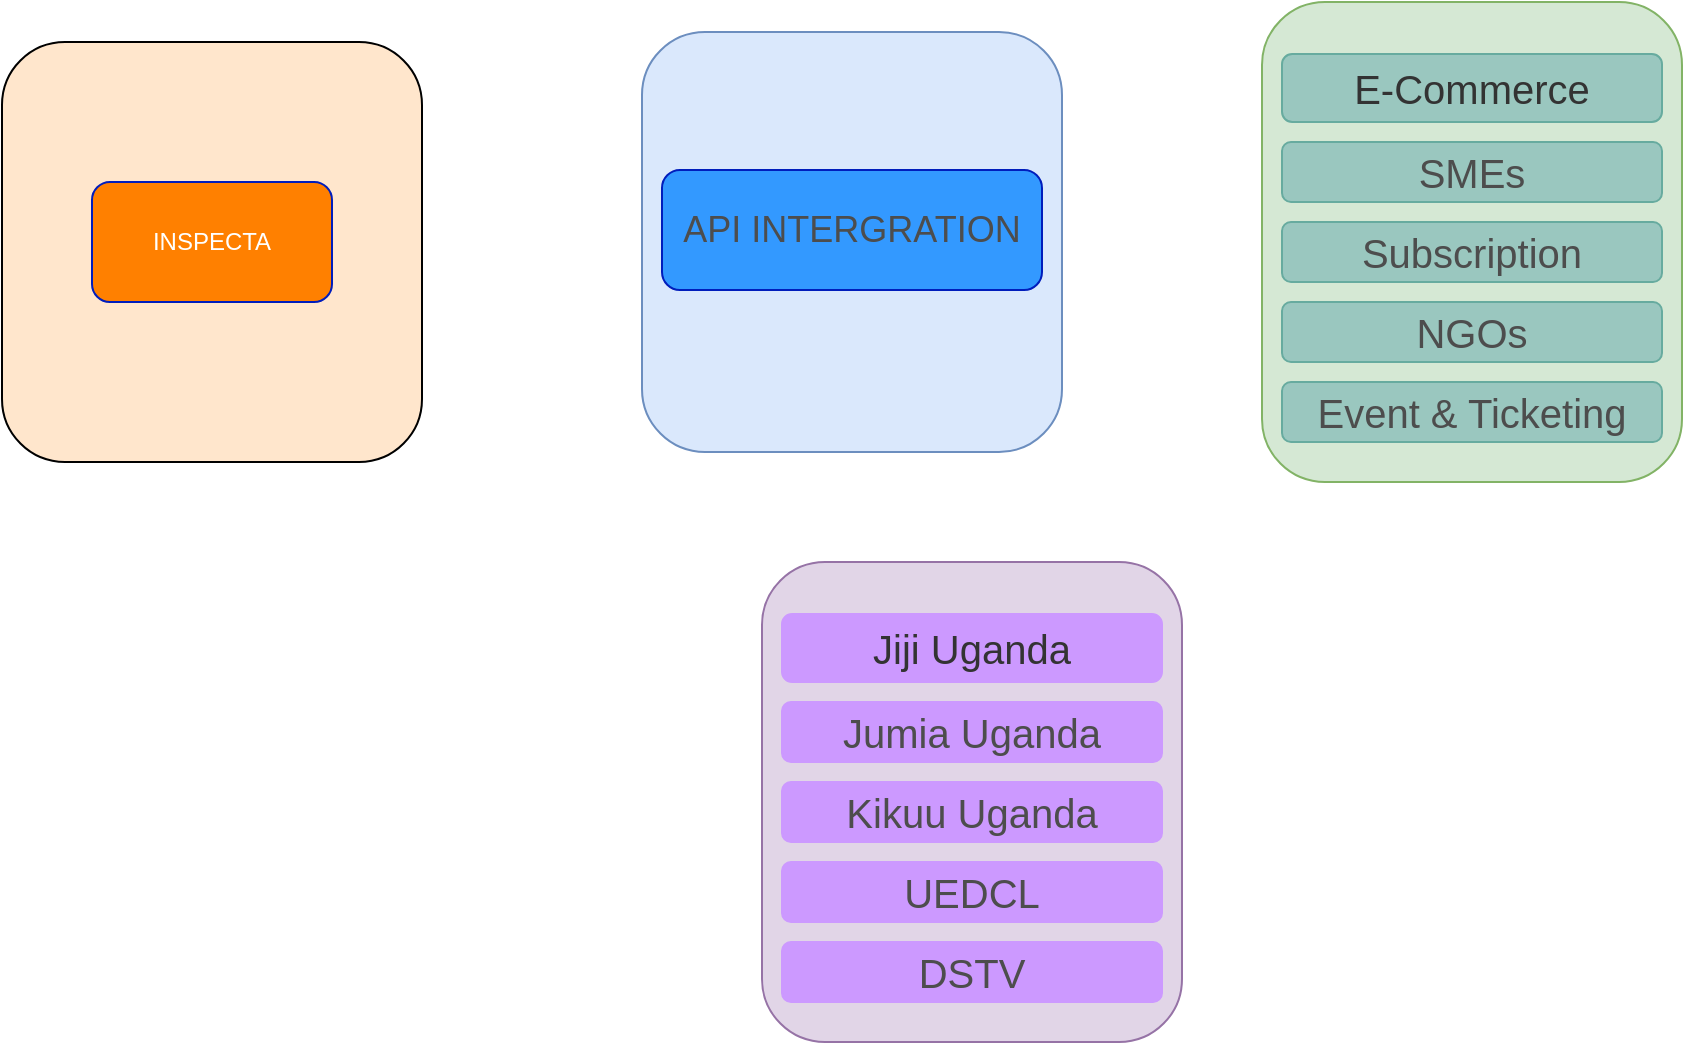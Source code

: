 <mxfile version="24.7.17">
  <diagram name="Page-1" id="Z7_Xrc5UQKaP0fE8BqUU">
    <mxGraphModel dx="1167" dy="686" grid="1" gridSize="10" guides="1" tooltips="1" connect="1" arrows="1" fold="1" page="1" pageScale="1" pageWidth="1169" pageHeight="827" math="0" shadow="0">
      <root>
        <mxCell id="0" />
        <mxCell id="1" parent="0" />
        <mxCell id="DTaPLWZy14P03JlSzewD-1" value="" style="rounded=1;whiteSpace=wrap;html=1;fillColor=#FFE6CC;" vertex="1" parent="1">
          <mxGeometry x="40" y="170" width="210" height="210" as="geometry" />
        </mxCell>
        <mxCell id="DTaPLWZy14P03JlSzewD-2" value="INSPECTA" style="rounded=1;whiteSpace=wrap;html=1;fillColor=#FF8000;fontColor=#ffffff;strokeColor=#001DBC;" vertex="1" parent="1">
          <mxGeometry x="85" y="240" width="120" height="60" as="geometry" />
        </mxCell>
        <mxCell id="DTaPLWZy14P03JlSzewD-4" value="" style="rounded=1;whiteSpace=wrap;html=1;fillColor=#dae8fc;strokeColor=#6c8ebf;" vertex="1" parent="1">
          <mxGeometry x="360" y="165" width="210" height="210" as="geometry" />
        </mxCell>
        <mxCell id="DTaPLWZy14P03JlSzewD-5" value="&lt;font color=&quot;#4d4d4d&quot; style=&quot;font-size: 18px;&quot;&gt;API INTERGRATION&lt;/font&gt;" style="rounded=1;whiteSpace=wrap;html=1;fillColor=#3399FF;fontColor=#ffffff;strokeColor=#001DBC;" vertex="1" parent="1">
          <mxGeometry x="370" y="234" width="190" height="60" as="geometry" />
        </mxCell>
        <mxCell id="DTaPLWZy14P03JlSzewD-8" value="" style="rounded=1;whiteSpace=wrap;html=1;fillColor=#d5e8d4;strokeColor=#82b366;" vertex="1" parent="1">
          <mxGeometry x="670" y="150" width="210" height="240" as="geometry" />
        </mxCell>
        <mxCell id="DTaPLWZy14P03JlSzewD-9" value="&lt;font color=&quot;#333333&quot; style=&quot;font-size: 20px;&quot;&gt;E-Commerce&lt;/font&gt;" style="rounded=1;whiteSpace=wrap;html=1;fillColor=#9AC7BF;fontColor=#ffffff;strokeColor=#67AB9F;" vertex="1" parent="1">
          <mxGeometry x="680" y="176" width="190" height="34" as="geometry" />
        </mxCell>
        <mxCell id="DTaPLWZy14P03JlSzewD-10" value="&lt;font color=&quot;#4d4d4d&quot; style=&quot;font-size: 20px;&quot;&gt;SMEs&lt;/font&gt;" style="rounded=1;whiteSpace=wrap;html=1;fillColor=#9AC7BF;fontColor=#ffffff;strokeColor=#67AB9F;" vertex="1" parent="1">
          <mxGeometry x="680" y="220" width="190" height="30" as="geometry" />
        </mxCell>
        <mxCell id="DTaPLWZy14P03JlSzewD-11" value="&lt;font color=&quot;#4d4d4d&quot; style=&quot;font-size: 20px;&quot;&gt;Subscription&lt;/font&gt;" style="rounded=1;whiteSpace=wrap;html=1;fillColor=#9AC7BF;fontColor=#ffffff;strokeColor=#67AB9F;" vertex="1" parent="1">
          <mxGeometry x="680" y="260" width="190" height="30" as="geometry" />
        </mxCell>
        <mxCell id="DTaPLWZy14P03JlSzewD-12" value="&lt;font color=&quot;#4d4d4d&quot; style=&quot;font-size: 20px;&quot;&gt;NGOs&lt;/font&gt;" style="rounded=1;whiteSpace=wrap;html=1;fillColor=#9AC7BF;fontColor=#ffffff;strokeColor=#67AB9F;" vertex="1" parent="1">
          <mxGeometry x="680" y="300" width="190" height="30" as="geometry" />
        </mxCell>
        <mxCell id="DTaPLWZy14P03JlSzewD-13" value="&lt;font color=&quot;#4d4d4d&quot; style=&quot;font-size: 20px;&quot;&gt;Event &amp;amp; Ticketing&lt;/font&gt;" style="rounded=1;whiteSpace=wrap;html=1;fillColor=#9AC7BF;fontColor=#ffffff;strokeColor=#67AB9F;" vertex="1" parent="1">
          <mxGeometry x="680" y="340" width="190" height="30" as="geometry" />
        </mxCell>
        <mxCell id="DTaPLWZy14P03JlSzewD-15" value="" style="rounded=1;whiteSpace=wrap;html=1;fillColor=#e1d5e7;strokeColor=#9673a6;" vertex="1" parent="1">
          <mxGeometry x="420" y="430" width="210" height="240" as="geometry" />
        </mxCell>
        <mxCell id="DTaPLWZy14P03JlSzewD-16" value="&lt;font color=&quot;#333333&quot; style=&quot;font-size: 20px;&quot;&gt;Jiji Uganda&lt;/font&gt;" style="rounded=1;whiteSpace=wrap;html=1;fillColor=#CC99FF;fontColor=#ffffff;strokeColor=#CC99FF;" vertex="1" parent="1">
          <mxGeometry x="430" y="456" width="190" height="34" as="geometry" />
        </mxCell>
        <mxCell id="DTaPLWZy14P03JlSzewD-17" value="&lt;font color=&quot;#4d4d4d&quot; style=&quot;font-size: 20px;&quot;&gt;Jumia Uganda&lt;/font&gt;" style="rounded=1;whiteSpace=wrap;html=1;fillColor=#CC99FF;fontColor=#ffffff;strokeColor=#CC99FF;" vertex="1" parent="1">
          <mxGeometry x="430" y="500" width="190" height="30" as="geometry" />
        </mxCell>
        <mxCell id="DTaPLWZy14P03JlSzewD-18" value="&lt;font color=&quot;#4d4d4d&quot; style=&quot;font-size: 20px;&quot;&gt;Kikuu Uganda&lt;/font&gt;" style="rounded=1;whiteSpace=wrap;html=1;fillColor=#CC99FF;fontColor=#ffffff;strokeColor=#CC99FF;" vertex="1" parent="1">
          <mxGeometry x="430" y="540" width="190" height="30" as="geometry" />
        </mxCell>
        <mxCell id="DTaPLWZy14P03JlSzewD-19" value="&lt;font color=&quot;#4d4d4d&quot; style=&quot;font-size: 20px;&quot;&gt;UEDCL&lt;/font&gt;" style="rounded=1;whiteSpace=wrap;html=1;fillColor=#CC99FF;fontColor=#ffffff;strokeColor=#CC99FF;" vertex="1" parent="1">
          <mxGeometry x="430" y="580" width="190" height="30" as="geometry" />
        </mxCell>
        <mxCell id="DTaPLWZy14P03JlSzewD-20" value="&lt;font color=&quot;#4d4d4d&quot; style=&quot;font-size: 20px;&quot;&gt;DSTV&lt;/font&gt;" style="rounded=1;whiteSpace=wrap;html=1;fillColor=#CC99FF;fontColor=#ffffff;strokeColor=#CC99FF;" vertex="1" parent="1">
          <mxGeometry x="430" y="620" width="190" height="30" as="geometry" />
        </mxCell>
      </root>
    </mxGraphModel>
  </diagram>
</mxfile>
